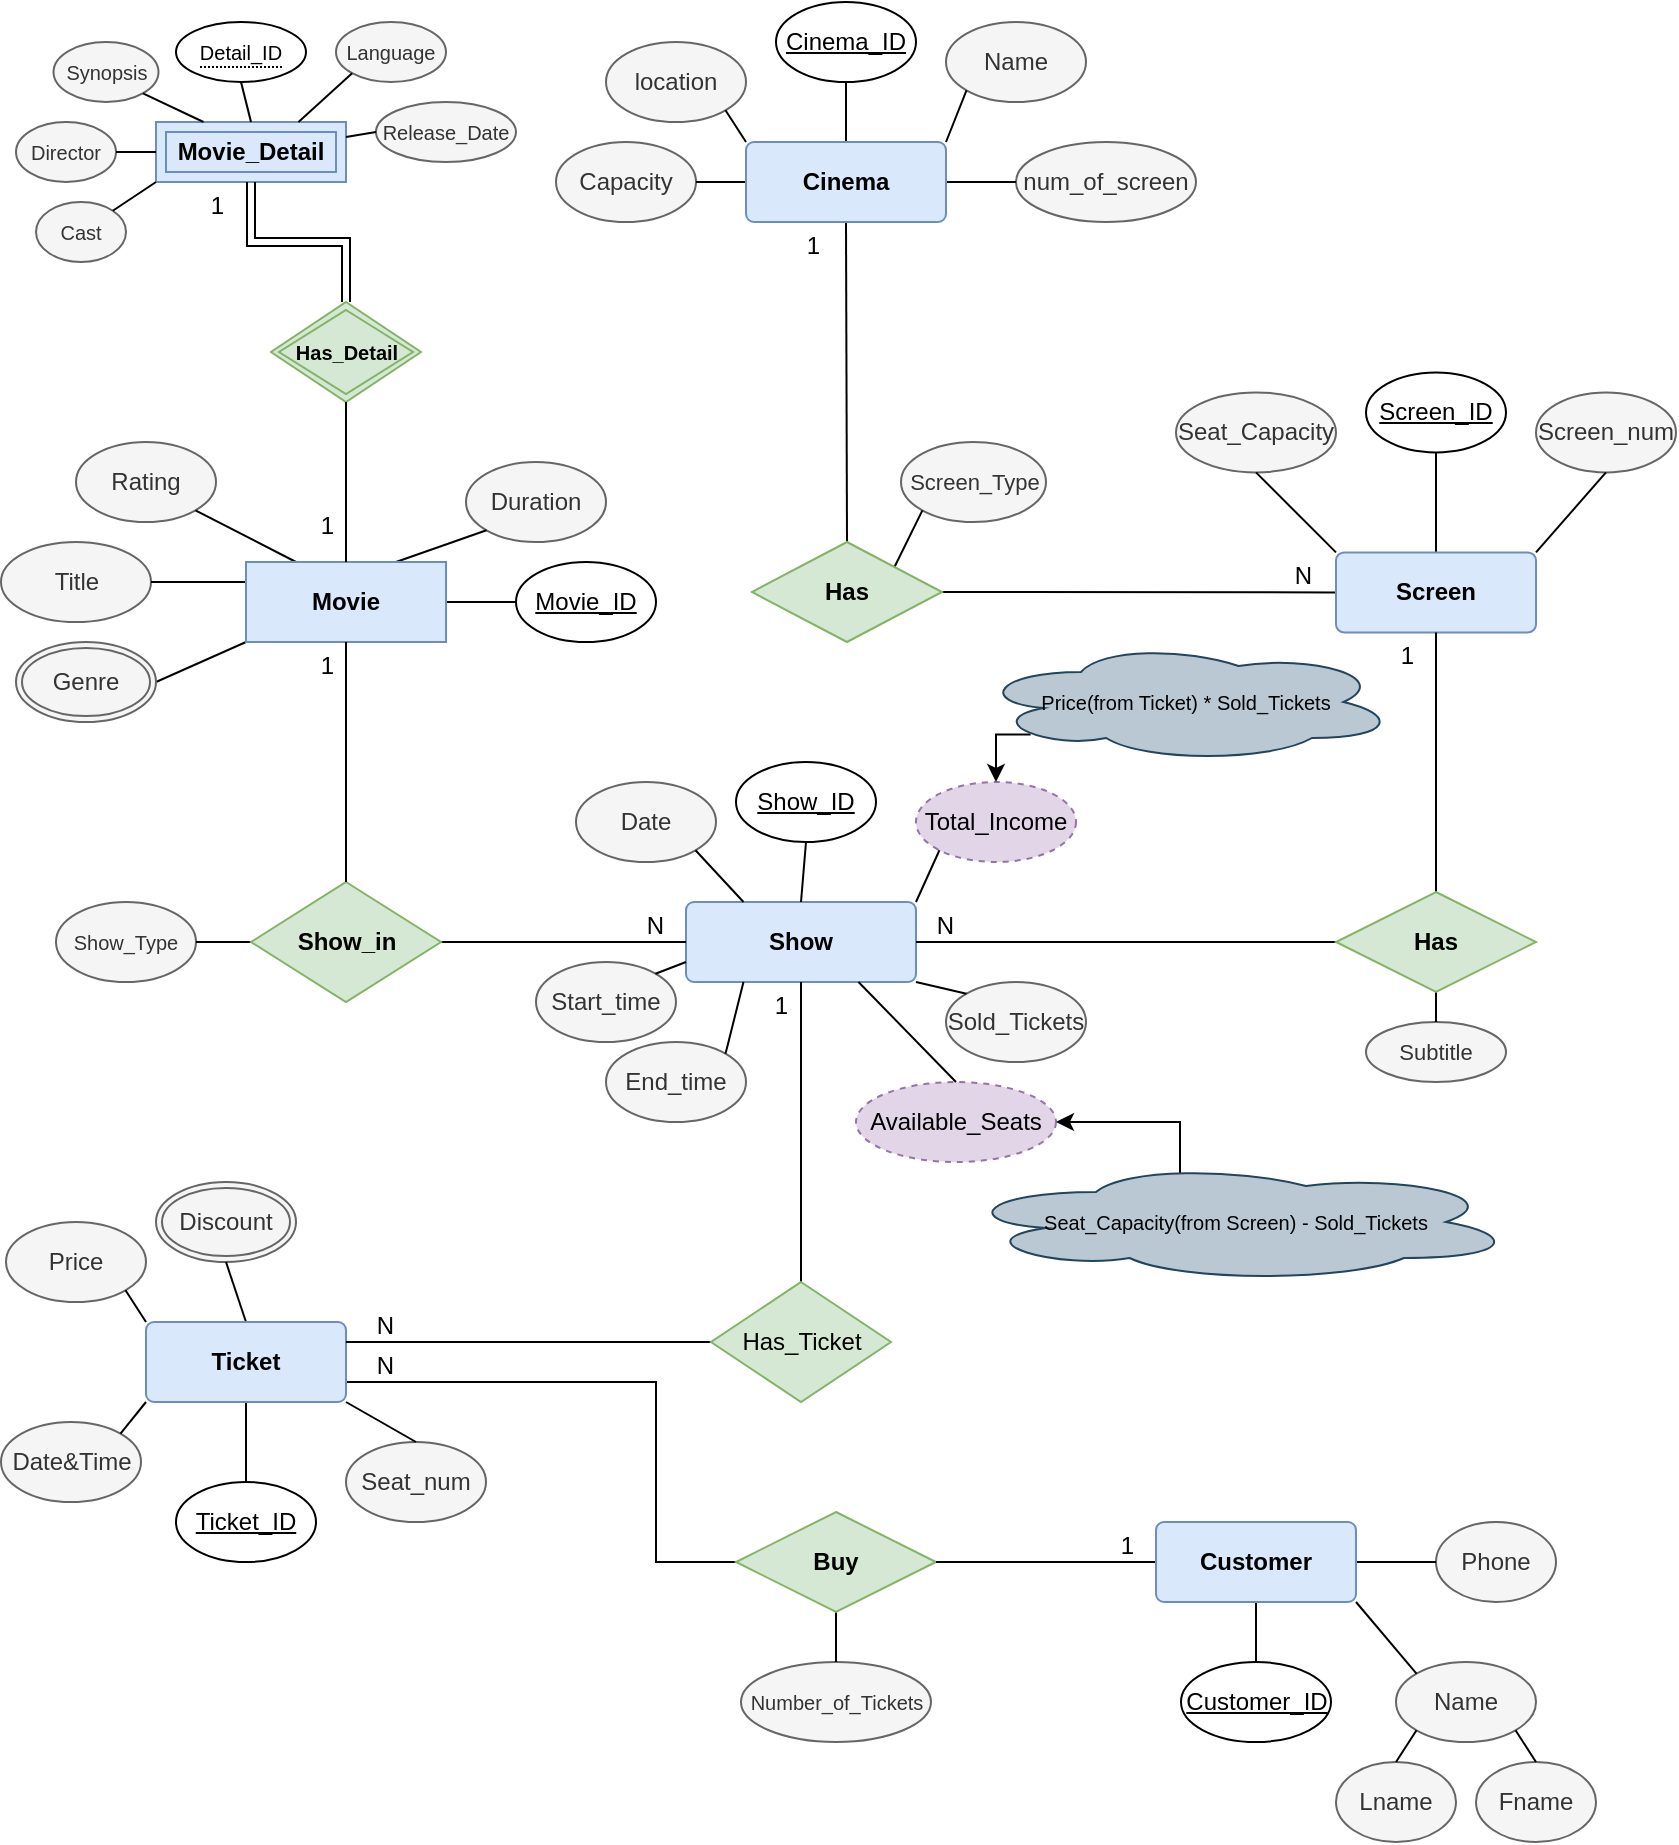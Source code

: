 <mxfile version="24.8.4">
  <diagram name="Page-1" id="7yY_kA9gd9Qw0ZEYXvrO">
    <mxGraphModel dx="1105" dy="549" grid="1" gridSize="10" guides="1" tooltips="1" connect="1" arrows="1" fold="1" page="1" pageScale="1" pageWidth="850" pageHeight="1100" math="0" shadow="0">
      <root>
        <mxCell id="0" />
        <mxCell id="1" parent="0" />
        <mxCell id="ie0-aMVQ24yn6wTCqgOi-12" value="Screen_ID" style="ellipse;whiteSpace=wrap;html=1;align=center;fontStyle=4;" parent="1" vertex="1">
          <mxGeometry x="685" y="185.19" width="70" height="40" as="geometry" />
        </mxCell>
        <mxCell id="ie0-aMVQ24yn6wTCqgOi-13" value="Screen_num" style="ellipse;whiteSpace=wrap;html=1;align=center;fillColor=#f5f5f5;strokeColor=#666666;fontColor=#333333;" parent="1" vertex="1">
          <mxGeometry x="770" y="195.19" width="70" height="40" as="geometry" />
        </mxCell>
        <mxCell id="ie0-aMVQ24yn6wTCqgOi-25" value="Seat_Capacity" style="ellipse;whiteSpace=wrap;html=1;align=center;fillColor=#f5f5f5;fontColor=#333333;strokeColor=#666666;" parent="1" vertex="1">
          <mxGeometry x="590" y="195.19" width="80" height="40" as="geometry" />
        </mxCell>
        <mxCell id="ie0-aMVQ24yn6wTCqgOi-28" value="" style="endArrow=none;html=1;rounded=0;exitX=0.5;exitY=1;exitDx=0;exitDy=0;entryX=0.5;entryY=0;entryDx=0;entryDy=0;" parent="1" source="ie0-aMVQ24yn6wTCqgOi-12" target="OuSTgRVaoOre14ZgcIe2-34" edge="1">
          <mxGeometry relative="1" as="geometry">
            <mxPoint x="420" y="355.19" as="sourcePoint" />
            <mxPoint x="720" y="265.19" as="targetPoint" />
          </mxGeometry>
        </mxCell>
        <mxCell id="ie0-aMVQ24yn6wTCqgOi-32" value="" style="endArrow=none;html=1;rounded=0;entryX=0.5;entryY=1;entryDx=0;entryDy=0;exitX=1;exitY=0;exitDx=0;exitDy=0;" parent="1" source="OuSTgRVaoOre14ZgcIe2-34" target="ie0-aMVQ24yn6wTCqgOi-13" edge="1">
          <mxGeometry relative="1" as="geometry">
            <mxPoint x="800" y="275.19" as="sourcePoint" />
            <mxPoint x="580" y="355.19" as="targetPoint" />
          </mxGeometry>
        </mxCell>
        <mxCell id="ie0-aMVQ24yn6wTCqgOi-33" value="" style="endArrow=none;html=1;rounded=0;exitX=0.5;exitY=1;exitDx=0;exitDy=0;entryX=0;entryY=0;entryDx=0;entryDy=0;" parent="1" source="ie0-aMVQ24yn6wTCqgOi-25" target="OuSTgRVaoOre14ZgcIe2-34" edge="1">
          <mxGeometry relative="1" as="geometry">
            <mxPoint x="420" y="355.19" as="sourcePoint" />
            <mxPoint x="630" y="265.19" as="targetPoint" />
          </mxGeometry>
        </mxCell>
        <mxCell id="ie0-aMVQ24yn6wTCqgOi-49" value="Customer_ID" style="ellipse;whiteSpace=wrap;html=1;align=center;fontStyle=4;" parent="1" vertex="1">
          <mxGeometry x="592.5" y="830" width="75" height="40" as="geometry" />
        </mxCell>
        <mxCell id="ie0-aMVQ24yn6wTCqgOi-96" value="Duration" style="ellipse;whiteSpace=wrap;html=1;align=center;fillColor=#f5f5f5;fontColor=#333333;strokeColor=#666666;" parent="1" vertex="1">
          <mxGeometry x="235" y="230" width="70" height="40" as="geometry" />
        </mxCell>
        <mxCell id="ie0-aMVQ24yn6wTCqgOi-97" value="Rating" style="ellipse;whiteSpace=wrap;html=1;align=center;fillColor=#f5f5f5;fontColor=#333333;strokeColor=#666666;" parent="1" vertex="1">
          <mxGeometry x="40" y="220" width="70" height="40" as="geometry" />
        </mxCell>
        <mxCell id="ie0-aMVQ24yn6wTCqgOi-98" value="Movie_ID" style="ellipse;whiteSpace=wrap;html=1;align=center;fontStyle=4;" parent="1" vertex="1">
          <mxGeometry x="260" y="280" width="70" height="40" as="geometry" />
        </mxCell>
        <mxCell id="ie0-aMVQ24yn6wTCqgOi-99" value="Title" style="ellipse;whiteSpace=wrap;html=1;align=center;fillColor=#f5f5f5;strokeColor=#666666;fontColor=#333333;" parent="1" vertex="1">
          <mxGeometry x="2.5" y="270" width="75" height="40" as="geometry" />
        </mxCell>
        <mxCell id="ie0-aMVQ24yn6wTCqgOi-101" value="" style="endArrow=none;html=1;rounded=0;exitX=0;exitY=0.5;exitDx=0;exitDy=0;entryX=1;entryY=0.5;entryDx=0;entryDy=0;" parent="1" source="ie0-aMVQ24yn6wTCqgOi-98" target="OuSTgRVaoOre14ZgcIe2-38" edge="1">
          <mxGeometry relative="1" as="geometry">
            <mxPoint x="310" y="370" as="sourcePoint" />
            <mxPoint x="170" y="270" as="targetPoint" />
          </mxGeometry>
        </mxCell>
        <mxCell id="ie0-aMVQ24yn6wTCqgOi-102" value="" style="endArrow=none;html=1;rounded=0;exitX=0;exitY=1;exitDx=0;exitDy=0;entryX=0.75;entryY=0;entryDx=0;entryDy=0;" parent="1" source="ie0-aMVQ24yn6wTCqgOi-96" target="OuSTgRVaoOre14ZgcIe2-38" edge="1">
          <mxGeometry relative="1" as="geometry">
            <mxPoint x="310" y="370" as="sourcePoint" />
            <mxPoint x="200" y="260" as="targetPoint" />
          </mxGeometry>
        </mxCell>
        <mxCell id="ie0-aMVQ24yn6wTCqgOi-103" value="" style="endArrow=none;html=1;rounded=0;exitX=1;exitY=0.5;exitDx=0;exitDy=0;entryX=0;entryY=1;entryDx=0;entryDy=0;" parent="1" source="46AwzzbZPbfPcskhHzXD-44" target="OuSTgRVaoOre14ZgcIe2-38" edge="1">
          <mxGeometry relative="1" as="geometry">
            <mxPoint x="100" y="340" as="sourcePoint" />
            <mxPoint x="130" y="340" as="targetPoint" />
          </mxGeometry>
        </mxCell>
        <mxCell id="ie0-aMVQ24yn6wTCqgOi-104" value="" style="endArrow=none;html=1;rounded=0;exitX=1;exitY=0.5;exitDx=0;exitDy=0;entryX=0;entryY=0.25;entryDx=0;entryDy=0;" parent="1" source="ie0-aMVQ24yn6wTCqgOi-99" target="OuSTgRVaoOre14ZgcIe2-38" edge="1">
          <mxGeometry relative="1" as="geometry">
            <mxPoint x="310" y="370" as="sourcePoint" />
            <mxPoint x="110" y="300" as="targetPoint" />
          </mxGeometry>
        </mxCell>
        <mxCell id="ie0-aMVQ24yn6wTCqgOi-105" value="" style="endArrow=none;html=1;rounded=0;exitX=1;exitY=1;exitDx=0;exitDy=0;entryX=0.25;entryY=0;entryDx=0;entryDy=0;" parent="1" source="ie0-aMVQ24yn6wTCqgOi-97" target="OuSTgRVaoOre14ZgcIe2-38" edge="1">
          <mxGeometry relative="1" as="geometry">
            <mxPoint x="310" y="370" as="sourcePoint" />
            <mxPoint x="150" y="260" as="targetPoint" />
          </mxGeometry>
        </mxCell>
        <mxCell id="ie0-aMVQ24yn6wTCqgOi-139" value="Name" style="ellipse;whiteSpace=wrap;html=1;align=center;fillColor=#f5f5f5;fontColor=#333333;strokeColor=#666666;" parent="1" vertex="1">
          <mxGeometry x="700" y="830" width="70" height="40" as="geometry" />
        </mxCell>
        <mxCell id="ie0-aMVQ24yn6wTCqgOi-140" style="edgeStyle=orthogonalEdgeStyle;rounded=0;orthogonalLoop=1;jettySize=auto;html=1;exitX=0.5;exitY=1;exitDx=0;exitDy=0;" parent="1" edge="1">
          <mxGeometry relative="1" as="geometry">
            <mxPoint x="630" y="800" as="sourcePoint" />
            <mxPoint x="630" y="800" as="targetPoint" />
          </mxGeometry>
        </mxCell>
        <mxCell id="ie0-aMVQ24yn6wTCqgOi-141" value="" style="endArrow=none;html=1;rounded=0;entryX=0.5;entryY=0;entryDx=0;entryDy=0;exitX=0.5;exitY=1;exitDx=0;exitDy=0;" parent="1" source="OuSTgRVaoOre14ZgcIe2-52" target="ie0-aMVQ24yn6wTCqgOi-49" edge="1">
          <mxGeometry relative="1" as="geometry">
            <mxPoint x="600" y="820" as="sourcePoint" />
            <mxPoint x="637" y="866" as="targetPoint" />
          </mxGeometry>
        </mxCell>
        <mxCell id="ie0-aMVQ24yn6wTCqgOi-142" value="" style="endArrow=none;html=1;rounded=0;entryX=0;entryY=0;entryDx=0;entryDy=0;exitX=1;exitY=1;exitDx=0;exitDy=0;" parent="1" source="OuSTgRVaoOre14ZgcIe2-52" target="ie0-aMVQ24yn6wTCqgOi-139" edge="1">
          <mxGeometry relative="1" as="geometry">
            <mxPoint x="730" y="820" as="sourcePoint" />
            <mxPoint x="737" y="856" as="targetPoint" />
          </mxGeometry>
        </mxCell>
        <mxCell id="ie0-aMVQ24yn6wTCqgOi-143" value="Ticket_ID" style="ellipse;whiteSpace=wrap;html=1;align=center;fontStyle=4;" parent="1" vertex="1">
          <mxGeometry x="90" y="740" width="70" height="40" as="geometry" />
        </mxCell>
        <mxCell id="ie0-aMVQ24yn6wTCqgOi-145" value="Seat_num" style="ellipse;whiteSpace=wrap;html=1;align=center;fillColor=#f5f5f5;fontColor=#333333;strokeColor=#666666;" parent="1" vertex="1">
          <mxGeometry x="175" y="720" width="70" height="40" as="geometry" />
        </mxCell>
        <mxCell id="ie0-aMVQ24yn6wTCqgOi-146" value="Price" style="ellipse;whiteSpace=wrap;html=1;align=center;fillColor=#f5f5f5;fontColor=#333333;strokeColor=#666666;" parent="1" vertex="1">
          <mxGeometry x="5" y="610" width="70" height="40" as="geometry" />
        </mxCell>
        <mxCell id="ie0-aMVQ24yn6wTCqgOi-147" value="" style="endArrow=none;html=1;rounded=0;entryX=0.5;entryY=0;entryDx=0;entryDy=0;exitX=1;exitY=1;exitDx=0;exitDy=0;" parent="1" source="OuSTgRVaoOre14ZgcIe2-42" target="ie0-aMVQ24yn6wTCqgOi-145" edge="1">
          <mxGeometry relative="1" as="geometry">
            <mxPoint x="170" y="710" as="sourcePoint" />
            <mxPoint x="205" y="690" as="targetPoint" />
          </mxGeometry>
        </mxCell>
        <mxCell id="ie0-aMVQ24yn6wTCqgOi-149" value="" style="endArrow=none;html=1;rounded=0;exitX=1;exitY=1;exitDx=0;exitDy=0;entryX=0;entryY=0;entryDx=0;entryDy=0;" parent="1" source="ie0-aMVQ24yn6wTCqgOi-146" target="OuSTgRVaoOre14ZgcIe2-42" edge="1">
          <mxGeometry relative="1" as="geometry">
            <mxPoint x="70" y="650" as="sourcePoint" />
            <mxPoint x="50" y="670" as="targetPoint" />
          </mxGeometry>
        </mxCell>
        <mxCell id="ie0-aMVQ24yn6wTCqgOi-150" value="" style="endArrow=none;html=1;rounded=0;exitX=0.5;exitY=0;exitDx=0;exitDy=0;entryX=0.5;entryY=1;entryDx=0;entryDy=0;" parent="1" source="ie0-aMVQ24yn6wTCqgOi-143" target="OuSTgRVaoOre14ZgcIe2-42" edge="1">
          <mxGeometry relative="1" as="geometry">
            <mxPoint x="45" y="690" as="sourcePoint" />
            <mxPoint x="140" y="710" as="targetPoint" />
          </mxGeometry>
        </mxCell>
        <mxCell id="46AwzzbZPbfPcskhHzXD-2" value="Cinema_ID" style="ellipse;whiteSpace=wrap;html=1;align=center;fontStyle=4;" parent="1" vertex="1">
          <mxGeometry x="390" width="70" height="40" as="geometry" />
        </mxCell>
        <mxCell id="46AwzzbZPbfPcskhHzXD-14" value="&lt;b&gt;Show&lt;/b&gt;" style="rounded=1;arcSize=10;whiteSpace=wrap;html=1;align=center;fillColor=#dae8fc;strokeColor=#6c8ebf;" parent="1" vertex="1">
          <mxGeometry x="345" y="450" width="115" height="40" as="geometry" />
        </mxCell>
        <mxCell id="46AwzzbZPbfPcskhHzXD-15" value="Show_ID" style="ellipse;whiteSpace=wrap;html=1;align=center;fontStyle=4;" parent="1" vertex="1">
          <mxGeometry x="370" y="380" width="70" height="40" as="geometry" />
        </mxCell>
        <mxCell id="46AwzzbZPbfPcskhHzXD-17" value="Date" style="ellipse;whiteSpace=wrap;html=1;align=center;fillColor=#f5f5f5;fontColor=#333333;strokeColor=#666666;" parent="1" vertex="1">
          <mxGeometry x="290" y="390" width="70" height="40" as="geometry" />
        </mxCell>
        <mxCell id="46AwzzbZPbfPcskhHzXD-19" value="Start_time" style="ellipse;whiteSpace=wrap;html=1;align=center;fillColor=#f5f5f5;fontColor=#333333;strokeColor=#666666;" parent="1" vertex="1">
          <mxGeometry x="270" y="480" width="70" height="40" as="geometry" />
        </mxCell>
        <mxCell id="46AwzzbZPbfPcskhHzXD-20" value="" style="endArrow=none;html=1;rounded=0;exitX=1;exitY=0;exitDx=0;exitDy=0;entryX=0;entryY=0.75;entryDx=0;entryDy=0;" parent="1" source="46AwzzbZPbfPcskhHzXD-19" target="46AwzzbZPbfPcskhHzXD-14" edge="1">
          <mxGeometry relative="1" as="geometry">
            <mxPoint x="355" y="520" as="sourcePoint" />
            <mxPoint x="515" y="520" as="targetPoint" />
          </mxGeometry>
        </mxCell>
        <mxCell id="46AwzzbZPbfPcskhHzXD-23" value="" style="endArrow=none;html=1;rounded=0;exitX=1;exitY=1;exitDx=0;exitDy=0;entryX=0.25;entryY=0;entryDx=0;entryDy=0;" parent="1" source="46AwzzbZPbfPcskhHzXD-17" target="46AwzzbZPbfPcskhHzXD-14" edge="1">
          <mxGeometry relative="1" as="geometry">
            <mxPoint x="355" y="520" as="sourcePoint" />
            <mxPoint x="344" y="440" as="targetPoint" />
          </mxGeometry>
        </mxCell>
        <mxCell id="46AwzzbZPbfPcskhHzXD-24" value="" style="endArrow=none;html=1;rounded=0;exitX=0.5;exitY=0;exitDx=0;exitDy=0;entryX=0.5;entryY=1;entryDx=0;entryDy=0;" parent="1" source="46AwzzbZPbfPcskhHzXD-14" target="46AwzzbZPbfPcskhHzXD-15" edge="1">
          <mxGeometry relative="1" as="geometry">
            <mxPoint x="430" y="430" as="sourcePoint" />
            <mxPoint x="480" y="410" as="targetPoint" />
          </mxGeometry>
        </mxCell>
        <mxCell id="46AwzzbZPbfPcskhHzXD-25" value="Name" style="ellipse;whiteSpace=wrap;html=1;align=center;fillColor=#f5f5f5;fontColor=#333333;strokeColor=#666666;" parent="1" vertex="1">
          <mxGeometry x="475" y="10" width="70" height="40" as="geometry" />
        </mxCell>
        <mxCell id="46AwzzbZPbfPcskhHzXD-26" value="location" style="ellipse;whiteSpace=wrap;html=1;align=center;fillColor=#f5f5f5;fontColor=#333333;strokeColor=#666666;" parent="1" vertex="1">
          <mxGeometry x="305" y="20" width="70" height="40" as="geometry" />
        </mxCell>
        <mxCell id="46AwzzbZPbfPcskhHzXD-27" value="num_of_screen" style="ellipse;whiteSpace=wrap;html=1;align=center;fillColor=#f5f5f5;fontColor=#333333;strokeColor=#666666;" parent="1" vertex="1">
          <mxGeometry x="510" y="70" width="90" height="40" as="geometry" />
        </mxCell>
        <mxCell id="46AwzzbZPbfPcskhHzXD-28" value="Capacity" style="ellipse;whiteSpace=wrap;html=1;align=center;fillColor=#f5f5f5;fontColor=#333333;strokeColor=#666666;" parent="1" vertex="1">
          <mxGeometry x="280" y="70" width="70" height="40" as="geometry" />
        </mxCell>
        <mxCell id="46AwzzbZPbfPcskhHzXD-29" value="" style="endArrow=none;html=1;rounded=0;entryX=0;entryY=0.5;entryDx=0;entryDy=0;exitX=1;exitY=0.5;exitDx=0;exitDy=0;" parent="1" source="OuSTgRVaoOre14ZgcIe2-33" target="46AwzzbZPbfPcskhHzXD-27" edge="1">
          <mxGeometry relative="1" as="geometry">
            <mxPoint x="500" y="120" as="sourcePoint" />
            <mxPoint x="480" y="160" as="targetPoint" />
          </mxGeometry>
        </mxCell>
        <mxCell id="46AwzzbZPbfPcskhHzXD-30" value="" style="endArrow=none;html=1;rounded=0;exitX=0;exitY=1;exitDx=0;exitDy=0;entryX=1;entryY=0;entryDx=0;entryDy=0;" parent="1" source="46AwzzbZPbfPcskhHzXD-25" target="OuSTgRVaoOre14ZgcIe2-33" edge="1">
          <mxGeometry relative="1" as="geometry">
            <mxPoint x="315" y="160" as="sourcePoint" />
            <mxPoint x="490" y="80" as="targetPoint" />
          </mxGeometry>
        </mxCell>
        <mxCell id="46AwzzbZPbfPcskhHzXD-31" value="" style="endArrow=none;html=1;rounded=0;exitX=1;exitY=0.5;exitDx=0;exitDy=0;entryX=0;entryY=0.5;entryDx=0;entryDy=0;" parent="1" source="46AwzzbZPbfPcskhHzXD-28" target="OuSTgRVaoOre14ZgcIe2-33" edge="1">
          <mxGeometry relative="1" as="geometry">
            <mxPoint x="320" y="160" as="sourcePoint" />
            <mxPoint x="370" y="110" as="targetPoint" />
          </mxGeometry>
        </mxCell>
        <mxCell id="46AwzzbZPbfPcskhHzXD-32" value="" style="endArrow=none;html=1;rounded=0;exitX=1;exitY=1;exitDx=0;exitDy=0;entryX=0;entryY=0;entryDx=0;entryDy=0;" parent="1" source="46AwzzbZPbfPcskhHzXD-26" target="OuSTgRVaoOre14ZgcIe2-33" edge="1">
          <mxGeometry relative="1" as="geometry">
            <mxPoint x="320" y="160" as="sourcePoint" />
            <mxPoint x="365" y="70" as="targetPoint" />
          </mxGeometry>
        </mxCell>
        <mxCell id="46AwzzbZPbfPcskhHzXD-33" value="" style="endArrow=none;html=1;rounded=0;exitX=0.5;exitY=1;exitDx=0;exitDy=0;entryX=0.5;entryY=0;entryDx=0;entryDy=0;" parent="1" source="46AwzzbZPbfPcskhHzXD-2" target="OuSTgRVaoOre14ZgcIe2-33" edge="1">
          <mxGeometry relative="1" as="geometry">
            <mxPoint x="320" y="160" as="sourcePoint" />
            <mxPoint x="410" y="60" as="targetPoint" />
          </mxGeometry>
        </mxCell>
        <mxCell id="46AwzzbZPbfPcskhHzXD-34" value="End_time" style="ellipse;whiteSpace=wrap;html=1;align=center;fillColor=#f5f5f5;fontColor=#333333;strokeColor=#666666;" parent="1" vertex="1">
          <mxGeometry x="305" y="520" width="70" height="40" as="geometry" />
        </mxCell>
        <mxCell id="46AwzzbZPbfPcskhHzXD-35" value="" style="endArrow=none;html=1;rounded=0;exitX=0.25;exitY=1;exitDx=0;exitDy=0;entryX=1;entryY=0;entryDx=0;entryDy=0;" parent="1" source="46AwzzbZPbfPcskhHzXD-14" target="46AwzzbZPbfPcskhHzXD-34" edge="1">
          <mxGeometry relative="1" as="geometry">
            <mxPoint x="485" y="510" as="sourcePoint" />
            <mxPoint x="525" y="490" as="targetPoint" />
          </mxGeometry>
        </mxCell>
        <mxCell id="46AwzzbZPbfPcskhHzXD-36" value="Date&amp;amp;Time" style="ellipse;whiteSpace=wrap;html=1;align=center;fillColor=#f5f5f5;fontColor=#333333;strokeColor=#666666;" parent="1" vertex="1">
          <mxGeometry x="2.5" y="710" width="70" height="40" as="geometry" />
        </mxCell>
        <mxCell id="46AwzzbZPbfPcskhHzXD-37" value="" style="endArrow=none;html=1;rounded=0;exitX=1;exitY=0;exitDx=0;exitDy=0;entryX=0;entryY=1;entryDx=0;entryDy=0;" parent="1" source="46AwzzbZPbfPcskhHzXD-36" target="OuSTgRVaoOre14ZgcIe2-42" edge="1">
          <mxGeometry relative="1" as="geometry">
            <mxPoint x="40" y="790" as="sourcePoint" />
            <mxPoint x="60" y="690" as="targetPoint" />
          </mxGeometry>
        </mxCell>
        <mxCell id="46AwzzbZPbfPcskhHzXD-38" value="Lname" style="ellipse;whiteSpace=wrap;html=1;align=center;fillColor=#f5f5f5;fontColor=#333333;strokeColor=#666666;" parent="1" vertex="1">
          <mxGeometry x="670" y="880" width="60" height="40" as="geometry" />
        </mxCell>
        <mxCell id="46AwzzbZPbfPcskhHzXD-39" value="Fname" style="ellipse;whiteSpace=wrap;html=1;align=center;fillColor=#f5f5f5;fontColor=#333333;strokeColor=#666666;" parent="1" vertex="1">
          <mxGeometry x="740" y="880" width="60" height="40" as="geometry" />
        </mxCell>
        <mxCell id="46AwzzbZPbfPcskhHzXD-40" value="" style="endArrow=none;html=1;rounded=0;entryX=0.5;entryY=0;entryDx=0;entryDy=0;exitX=0;exitY=1;exitDx=0;exitDy=0;" parent="1" source="ie0-aMVQ24yn6wTCqgOi-139" target="46AwzzbZPbfPcskhHzXD-38" edge="1">
          <mxGeometry relative="1" as="geometry">
            <mxPoint x="690" y="880" as="sourcePoint" />
            <mxPoint x="688" y="910" as="targetPoint" />
          </mxGeometry>
        </mxCell>
        <mxCell id="46AwzzbZPbfPcskhHzXD-41" value="" style="endArrow=none;html=1;rounded=0;entryX=0.5;entryY=0;entryDx=0;entryDy=0;exitX=1;exitY=1;exitDx=0;exitDy=0;" parent="1" source="ie0-aMVQ24yn6wTCqgOi-139" target="46AwzzbZPbfPcskhHzXD-39" edge="1">
          <mxGeometry relative="1" as="geometry">
            <mxPoint x="750" y="890" as="sourcePoint" />
            <mxPoint x="740" y="936" as="targetPoint" />
          </mxGeometry>
        </mxCell>
        <mxCell id="46AwzzbZPbfPcskhHzXD-42" value="Phone" style="ellipse;whiteSpace=wrap;html=1;align=center;fillColor=#f5f5f5;fontColor=#333333;strokeColor=#666666;" parent="1" vertex="1">
          <mxGeometry x="720" y="760" width="60" height="40" as="geometry" />
        </mxCell>
        <mxCell id="46AwzzbZPbfPcskhHzXD-43" value="" style="endArrow=none;html=1;rounded=0;entryX=0;entryY=0.5;entryDx=0;entryDy=0;exitX=1;exitY=0.5;exitDx=0;exitDy=0;" parent="1" source="OuSTgRVaoOre14ZgcIe2-52" target="46AwzzbZPbfPcskhHzXD-42" edge="1">
          <mxGeometry relative="1" as="geometry">
            <mxPoint x="710" y="750" as="sourcePoint" />
            <mxPoint x="740" y="860" as="targetPoint" />
          </mxGeometry>
        </mxCell>
        <mxCell id="46AwzzbZPbfPcskhHzXD-44" value="Genre" style="ellipse;shape=doubleEllipse;margin=3;whiteSpace=wrap;html=1;align=center;fillColor=#f5f5f5;strokeColor=#666666;fontColor=#333333;" parent="1" vertex="1">
          <mxGeometry x="10" y="320" width="70" height="40" as="geometry" />
        </mxCell>
        <mxCell id="46AwzzbZPbfPcskhHzXD-45" value="Discount" style="ellipse;shape=doubleEllipse;margin=3;whiteSpace=wrap;html=1;align=center;fillColor=#f5f5f5;fontColor=#333333;strokeColor=#666666;" parent="1" vertex="1">
          <mxGeometry x="80" y="590" width="70" height="40" as="geometry" />
        </mxCell>
        <mxCell id="46AwzzbZPbfPcskhHzXD-46" value="" style="endArrow=none;html=1;rounded=0;exitX=0.5;exitY=1;exitDx=0;exitDy=0;entryX=0.5;entryY=0;entryDx=0;entryDy=0;" parent="1" source="46AwzzbZPbfPcskhHzXD-45" target="OuSTgRVaoOre14ZgcIe2-42" edge="1">
          <mxGeometry relative="1" as="geometry">
            <mxPoint x="200" y="610" as="sourcePoint" />
            <mxPoint x="140" y="650" as="targetPoint" />
          </mxGeometry>
        </mxCell>
        <mxCell id="46AwzzbZPbfPcskhHzXD-55" value="" style="endArrow=none;html=1;rounded=0;exitX=1;exitY=0.5;exitDx=0;exitDy=0;entryX=0;entryY=0.5;entryDx=0;entryDy=0;" parent="1" source="OuSTgRVaoOre14ZgcIe2-32" target="OuSTgRVaoOre14ZgcIe2-34" edge="1">
          <mxGeometry relative="1" as="geometry">
            <mxPoint x="510" y="310" as="sourcePoint" />
            <mxPoint x="640" y="340" as="targetPoint" />
          </mxGeometry>
        </mxCell>
        <mxCell id="46AwzzbZPbfPcskhHzXD-56" value="N" style="resizable=0;html=1;whiteSpace=wrap;align=right;verticalAlign=bottom;" parent="46AwzzbZPbfPcskhHzXD-55" connectable="0" vertex="1">
          <mxGeometry x="1" relative="1" as="geometry">
            <mxPoint x="-10" as="offset" />
          </mxGeometry>
        </mxCell>
        <mxCell id="46AwzzbZPbfPcskhHzXD-60" value="" style="endArrow=none;html=1;rounded=0;entryX=1;entryY=0.5;entryDx=0;entryDy=0;exitX=0;exitY=0.5;exitDx=0;exitDy=0;" parent="1" source="OuSTgRVaoOre14ZgcIe2-37" target="46AwzzbZPbfPcskhHzXD-14" edge="1">
          <mxGeometry relative="1" as="geometry">
            <mxPoint x="660" y="520" as="sourcePoint" />
            <mxPoint x="670" y="580" as="targetPoint" />
          </mxGeometry>
        </mxCell>
        <mxCell id="46AwzzbZPbfPcskhHzXD-61" value="N" style="resizable=0;html=1;whiteSpace=wrap;align=right;verticalAlign=bottom;" parent="46AwzzbZPbfPcskhHzXD-60" connectable="0" vertex="1">
          <mxGeometry x="1" relative="1" as="geometry">
            <mxPoint x="20" as="offset" />
          </mxGeometry>
        </mxCell>
        <mxCell id="46AwzzbZPbfPcskhHzXD-65" value="" style="endArrow=none;html=1;rounded=0;entryX=0;entryY=0.5;entryDx=0;entryDy=0;exitX=1;exitY=0.5;exitDx=0;exitDy=0;" parent="1" source="OuSTgRVaoOre14ZgcIe2-39" target="46AwzzbZPbfPcskhHzXD-14" edge="1">
          <mxGeometry relative="1" as="geometry">
            <mxPoint x="240" y="460" as="sourcePoint" />
            <mxPoint x="310" y="460" as="targetPoint" />
          </mxGeometry>
        </mxCell>
        <mxCell id="46AwzzbZPbfPcskhHzXD-66" value="N" style="resizable=0;html=1;whiteSpace=wrap;align=right;verticalAlign=bottom;" parent="46AwzzbZPbfPcskhHzXD-65" connectable="0" vertex="1">
          <mxGeometry x="1" relative="1" as="geometry">
            <mxPoint x="-10" as="offset" />
          </mxGeometry>
        </mxCell>
        <mxCell id="46AwzzbZPbfPcskhHzXD-70" value="" style="endArrow=none;html=1;rounded=0;entryX=0.5;entryY=1;entryDx=0;entryDy=0;exitX=0.5;exitY=0;exitDx=0;exitDy=0;" parent="1" source="OuSTgRVaoOre14ZgcIe2-47" target="46AwzzbZPbfPcskhHzXD-14" edge="1">
          <mxGeometry relative="1" as="geometry">
            <mxPoint x="460" y="630" as="sourcePoint" />
            <mxPoint x="400" y="690" as="targetPoint" />
          </mxGeometry>
        </mxCell>
        <mxCell id="46AwzzbZPbfPcskhHzXD-71" value="1" style="resizable=0;html=1;whiteSpace=wrap;align=right;verticalAlign=bottom;" parent="46AwzzbZPbfPcskhHzXD-70" connectable="0" vertex="1">
          <mxGeometry x="1" relative="1" as="geometry">
            <mxPoint x="-5" y="20" as="offset" />
          </mxGeometry>
        </mxCell>
        <mxCell id="ALCv4RVZvyyL87R1NzdM-1" value="" style="endArrow=none;html=1;rounded=0;edgeStyle=elbowEdgeStyle;entryX=1;entryY=0.75;entryDx=0;entryDy=0;exitX=0;exitY=0.5;exitDx=0;exitDy=0;" parent="1" source="OuSTgRVaoOre14ZgcIe2-48" target="OuSTgRVaoOre14ZgcIe2-42" edge="1">
          <mxGeometry relative="1" as="geometry">
            <mxPoint x="340" y="790" as="sourcePoint" />
            <mxPoint x="210" y="700" as="targetPoint" />
            <Array as="points">
              <mxPoint x="330" y="740" />
            </Array>
          </mxGeometry>
        </mxCell>
        <mxCell id="ALCv4RVZvyyL87R1NzdM-2" value="N" style="resizable=0;html=1;whiteSpace=wrap;align=right;verticalAlign=bottom;" parent="ALCv4RVZvyyL87R1NzdM-1" connectable="0" vertex="1">
          <mxGeometry x="1" relative="1" as="geometry">
            <mxPoint x="25" as="offset" />
          </mxGeometry>
        </mxCell>
        <mxCell id="OWeZCn-Pg7OifKyd3cgW-5" value="&lt;font style=&quot;font-size: 11px;&quot;&gt;Screen_Type&lt;/font&gt;" style="ellipse;whiteSpace=wrap;html=1;align=center;fillColor=#f5f5f5;fontColor=#333333;strokeColor=#666666;" parent="1" vertex="1">
          <mxGeometry x="452.5" y="220" width="72.5" height="40" as="geometry" />
        </mxCell>
        <mxCell id="OWeZCn-Pg7OifKyd3cgW-6" value="" style="endArrow=none;html=1;rounded=0;entryX=0;entryY=1;entryDx=0;entryDy=0;exitX=1;exitY=0;exitDx=0;exitDy=0;" parent="1" source="OuSTgRVaoOre14ZgcIe2-32" target="OWeZCn-Pg7OifKyd3cgW-5" edge="1">
          <mxGeometry relative="1" as="geometry">
            <mxPoint x="450" y="270" as="sourcePoint" />
            <mxPoint x="350" y="330" as="targetPoint" />
          </mxGeometry>
        </mxCell>
        <mxCell id="OWeZCn-Pg7OifKyd3cgW-8" value="&lt;font style=&quot;font-size: 11px;&quot;&gt;Subtitle&lt;/font&gt;" style="ellipse;whiteSpace=wrap;html=1;align=center;fillColor=#f5f5f5;fontColor=#333333;strokeColor=#666666;" parent="1" vertex="1">
          <mxGeometry x="685" y="510" width="70" height="30" as="geometry" />
        </mxCell>
        <mxCell id="OWeZCn-Pg7OifKyd3cgW-10" value="" style="endArrow=none;html=1;rounded=0;entryX=0.5;entryY=0;entryDx=0;entryDy=0;exitX=0.5;exitY=1;exitDx=0;exitDy=0;" parent="1" source="OuSTgRVaoOre14ZgcIe2-37" target="OWeZCn-Pg7OifKyd3cgW-8" edge="1">
          <mxGeometry relative="1" as="geometry">
            <mxPoint x="750" y="510" as="sourcePoint" />
            <mxPoint x="560" y="470" as="targetPoint" />
          </mxGeometry>
        </mxCell>
        <mxCell id="OWeZCn-Pg7OifKyd3cgW-12" value="&lt;font style=&quot;font-size: 10px;&quot;&gt;Show_Type&lt;/font&gt;" style="ellipse;whiteSpace=wrap;html=1;align=center;fillColor=#f5f5f5;fontColor=#333333;strokeColor=#666666;" parent="1" vertex="1">
          <mxGeometry x="30" y="450" width="70" height="40" as="geometry" />
        </mxCell>
        <mxCell id="OWeZCn-Pg7OifKyd3cgW-13" value="" style="endArrow=none;html=1;rounded=0;exitX=1;exitY=0.5;exitDx=0;exitDy=0;entryX=0;entryY=0.5;entryDx=0;entryDy=0;" parent="1" source="OWeZCn-Pg7OifKyd3cgW-12" target="OuSTgRVaoOre14ZgcIe2-39" edge="1">
          <mxGeometry relative="1" as="geometry">
            <mxPoint x="370" y="510" as="sourcePoint" />
            <mxPoint x="110" y="470" as="targetPoint" />
          </mxGeometry>
        </mxCell>
        <mxCell id="OWeZCn-Pg7OifKyd3cgW-15" value="&lt;font style=&quot;font-size: 10px;&quot;&gt;Number_of_Tickets&lt;/font&gt;" style="ellipse;whiteSpace=wrap;html=1;align=center;fillColor=#f5f5f5;fontColor=#333333;strokeColor=#666666;" parent="1" vertex="1">
          <mxGeometry x="372.5" y="830" width="95" height="40" as="geometry" />
        </mxCell>
        <mxCell id="OWeZCn-Pg7OifKyd3cgW-16" value="" style="endArrow=none;html=1;rounded=0;entryX=0.5;entryY=1;entryDx=0;entryDy=0;exitX=0.5;exitY=0;exitDx=0;exitDy=0;" parent="1" source="OWeZCn-Pg7OifKyd3cgW-15" target="OuSTgRVaoOre14ZgcIe2-48" edge="1">
          <mxGeometry relative="1" as="geometry">
            <mxPoint x="170" y="850" as="sourcePoint" />
            <mxPoint x="412.5" y="810" as="targetPoint" />
          </mxGeometry>
        </mxCell>
        <mxCell id="OuSTgRVaoOre14ZgcIe2-30" value="" style="endArrow=none;html=1;rounded=0;fontFamily=Helvetica;fontSize=12;fontColor=default;exitX=0.5;exitY=0;exitDx=0;exitDy=0;entryX=0.5;entryY=1;entryDx=0;entryDy=0;" parent="1" source="OuSTgRVaoOre14ZgcIe2-32" target="OuSTgRVaoOre14ZgcIe2-33" edge="1">
          <mxGeometry relative="1" as="geometry">
            <mxPoint x="370" y="270" as="sourcePoint" />
            <mxPoint x="430" y="130" as="targetPoint" />
          </mxGeometry>
        </mxCell>
        <mxCell id="OuSTgRVaoOre14ZgcIe2-31" value="1" style="resizable=0;html=1;whiteSpace=wrap;align=right;verticalAlign=bottom;fillStyle=auto;strokeColor=default;fontFamily=Helvetica;fontSize=12;fontColor=default;fillColor=default;gradientColor=none;" parent="OuSTgRVaoOre14ZgcIe2-30" connectable="0" vertex="1">
          <mxGeometry x="1" relative="1" as="geometry">
            <mxPoint x="-12" y="20" as="offset" />
          </mxGeometry>
        </mxCell>
        <mxCell id="OuSTgRVaoOre14ZgcIe2-32" value="&lt;b&gt;Has&lt;/b&gt;" style="shape=rhombus;perimeter=rhombusPerimeter;whiteSpace=wrap;html=1;align=center;fillStyle=auto;strokeColor=#82b366;verticalAlign=middle;fontFamily=Helvetica;fontSize=12;fillColor=#d5e8d4;" parent="1" vertex="1">
          <mxGeometry x="378" y="270" width="95" height="50" as="geometry" />
        </mxCell>
        <mxCell id="OuSTgRVaoOre14ZgcIe2-33" value="&lt;b&gt;Cinema&lt;/b&gt;" style="rounded=1;arcSize=10;whiteSpace=wrap;html=1;align=center;fillStyle=auto;strokeColor=#6c8ebf;verticalAlign=middle;fontFamily=Helvetica;fontSize=12;fillColor=#dae8fc;" parent="1" vertex="1">
          <mxGeometry x="375" y="70" width="100" height="40" as="geometry" />
        </mxCell>
        <mxCell id="OuSTgRVaoOre14ZgcIe2-34" value="&lt;b&gt;Screen&lt;/b&gt;" style="rounded=1;arcSize=10;whiteSpace=wrap;html=1;align=center;fillStyle=auto;strokeColor=#6c8ebf;verticalAlign=middle;fontFamily=Helvetica;fontSize=12;fillColor=#dae8fc;" parent="1" vertex="1">
          <mxGeometry x="670" y="275.19" width="100" height="40" as="geometry" />
        </mxCell>
        <mxCell id="OuSTgRVaoOre14ZgcIe2-35" value="" style="endArrow=none;html=1;rounded=0;fontFamily=Helvetica;fontSize=12;fontColor=default;entryX=0.5;entryY=1;entryDx=0;entryDy=0;exitX=0.5;exitY=0;exitDx=0;exitDy=0;" parent="1" source="OuSTgRVaoOre14ZgcIe2-37" target="OuSTgRVaoOre14ZgcIe2-34" edge="1">
          <mxGeometry relative="1" as="geometry">
            <mxPoint x="690" y="430" as="sourcePoint" />
            <mxPoint x="580" y="370" as="targetPoint" />
          </mxGeometry>
        </mxCell>
        <mxCell id="OuSTgRVaoOre14ZgcIe2-36" value="1" style="resizable=0;html=1;whiteSpace=wrap;align=right;verticalAlign=bottom;fillStyle=auto;strokeColor=default;fontFamily=Helvetica;fontSize=12;fontColor=default;fillColor=default;gradientColor=none;" parent="OuSTgRVaoOre14ZgcIe2-35" connectable="0" vertex="1">
          <mxGeometry x="1" relative="1" as="geometry">
            <mxPoint x="-10" y="20" as="offset" />
          </mxGeometry>
        </mxCell>
        <mxCell id="OuSTgRVaoOre14ZgcIe2-37" value="&lt;b&gt;Has&lt;/b&gt;" style="shape=rhombus;perimeter=rhombusPerimeter;whiteSpace=wrap;html=1;align=center;fillStyle=auto;strokeColor=#82b366;verticalAlign=middle;fontFamily=Helvetica;fontSize=12;fillColor=#d5e8d4;" parent="1" vertex="1">
          <mxGeometry x="670" y="445" width="100" height="50" as="geometry" />
        </mxCell>
        <mxCell id="OuSTgRVaoOre14ZgcIe2-38" value="&lt;b&gt;Movie&lt;/b&gt;" style="whiteSpace=wrap;html=1;align=center;fillStyle=auto;strokeColor=#6c8ebf;verticalAlign=middle;fontFamily=Helvetica;fontSize=12;fillColor=#dae8fc;" parent="1" vertex="1">
          <mxGeometry x="125" y="280" width="100" height="40" as="geometry" />
        </mxCell>
        <mxCell id="OuSTgRVaoOre14ZgcIe2-39" value="&lt;b&gt;Show_in&lt;/b&gt;" style="shape=rhombus;perimeter=rhombusPerimeter;whiteSpace=wrap;html=1;align=center;fillStyle=auto;strokeColor=#82b366;verticalAlign=middle;fontFamily=Helvetica;fontSize=12;fillColor=#d5e8d4;" parent="1" vertex="1">
          <mxGeometry x="127.5" y="440" width="95" height="60" as="geometry" />
        </mxCell>
        <mxCell id="OuSTgRVaoOre14ZgcIe2-40" value="" style="endArrow=none;html=1;rounded=0;fontFamily=Helvetica;fontSize=12;fontColor=default;exitX=0.5;exitY=0;exitDx=0;exitDy=0;entryX=0.5;entryY=1;entryDx=0;entryDy=0;" parent="1" source="OuSTgRVaoOre14ZgcIe2-39" target="OuSTgRVaoOre14ZgcIe2-38" edge="1">
          <mxGeometry relative="1" as="geometry">
            <mxPoint x="300" y="340" as="sourcePoint" />
            <mxPoint x="460" y="340" as="targetPoint" />
          </mxGeometry>
        </mxCell>
        <mxCell id="OuSTgRVaoOre14ZgcIe2-41" value="1" style="resizable=0;html=1;whiteSpace=wrap;align=right;verticalAlign=bottom;fillStyle=auto;strokeColor=default;fontFamily=Helvetica;fontSize=12;fontColor=default;fillColor=default;gradientColor=none;" parent="OuSTgRVaoOre14ZgcIe2-40" connectable="0" vertex="1">
          <mxGeometry x="1" relative="1" as="geometry">
            <mxPoint x="-5" y="20" as="offset" />
          </mxGeometry>
        </mxCell>
        <mxCell id="OuSTgRVaoOre14ZgcIe2-42" value="&lt;b&gt;Ticket&lt;/b&gt;" style="rounded=1;arcSize=10;whiteSpace=wrap;html=1;align=center;fillStyle=auto;strokeColor=#6c8ebf;verticalAlign=middle;fontFamily=Helvetica;fontSize=12;fillColor=#dae8fc;" parent="1" vertex="1">
          <mxGeometry x="75" y="660" width="100" height="40" as="geometry" />
        </mxCell>
        <mxCell id="OuSTgRVaoOre14ZgcIe2-45" value="" style="endArrow=none;html=1;rounded=0;fontFamily=Helvetica;fontSize=12;fontColor=default;entryX=1;entryY=0.25;entryDx=0;entryDy=0;exitX=0;exitY=0.5;exitDx=0;exitDy=0;" parent="1" source="OuSTgRVaoOre14ZgcIe2-47" target="OuSTgRVaoOre14ZgcIe2-42" edge="1">
          <mxGeometry relative="1" as="geometry">
            <mxPoint x="350" y="690" as="sourcePoint" />
            <mxPoint x="330" y="630" as="targetPoint" />
          </mxGeometry>
        </mxCell>
        <mxCell id="OuSTgRVaoOre14ZgcIe2-46" value="N" style="resizable=0;html=1;whiteSpace=wrap;align=right;verticalAlign=bottom;fillStyle=auto;strokeColor=default;fontFamily=Helvetica;fontSize=12;fontColor=default;fillColor=default;gradientColor=none;" parent="OuSTgRVaoOre14ZgcIe2-45" connectable="0" vertex="1">
          <mxGeometry x="1" relative="1" as="geometry">
            <mxPoint x="25" as="offset" />
          </mxGeometry>
        </mxCell>
        <mxCell id="OuSTgRVaoOre14ZgcIe2-47" value="Has_Ticket" style="shape=rhombus;perimeter=rhombusPerimeter;whiteSpace=wrap;html=1;align=center;fillStyle=auto;strokeColor=#82b366;verticalAlign=middle;fontFamily=Helvetica;fontSize=12;fillColor=#d5e8d4;" parent="1" vertex="1">
          <mxGeometry x="357.5" y="640" width="90" height="60" as="geometry" />
        </mxCell>
        <mxCell id="OuSTgRVaoOre14ZgcIe2-48" value="&lt;b&gt;Buy&lt;/b&gt;" style="shape=rhombus;perimeter=rhombusPerimeter;whiteSpace=wrap;html=1;align=center;fillStyle=auto;strokeColor=#82b366;verticalAlign=middle;fontFamily=Helvetica;fontSize=12;fillColor=#d5e8d4;" parent="1" vertex="1">
          <mxGeometry x="370" y="755" width="100" height="50" as="geometry" />
        </mxCell>
        <mxCell id="OuSTgRVaoOre14ZgcIe2-49" value="" style="endArrow=none;html=1;rounded=0;fontFamily=Helvetica;fontSize=12;fontColor=default;exitX=1;exitY=0.5;exitDx=0;exitDy=0;entryX=0;entryY=0.5;entryDx=0;entryDy=0;" parent="1" source="OuSTgRVaoOre14ZgcIe2-48" target="OuSTgRVaoOre14ZgcIe2-52" edge="1">
          <mxGeometry relative="1" as="geometry">
            <mxPoint x="500" y="780" as="sourcePoint" />
            <mxPoint x="560" y="800" as="targetPoint" />
          </mxGeometry>
        </mxCell>
        <mxCell id="OuSTgRVaoOre14ZgcIe2-50" value="1" style="resizable=0;html=1;whiteSpace=wrap;align=right;verticalAlign=bottom;fillStyle=auto;strokeColor=default;fontFamily=Helvetica;fontSize=12;fontColor=default;fillColor=default;gradientColor=none;" parent="OuSTgRVaoOre14ZgcIe2-49" connectable="0" vertex="1">
          <mxGeometry x="1" relative="1" as="geometry">
            <mxPoint x="-10" as="offset" />
          </mxGeometry>
        </mxCell>
        <mxCell id="OuSTgRVaoOre14ZgcIe2-52" value="&lt;b&gt;Customer&lt;/b&gt;" style="rounded=1;arcSize=10;whiteSpace=wrap;html=1;align=center;fillStyle=auto;strokeColor=#6c8ebf;verticalAlign=middle;fontFamily=Helvetica;fontSize=12;fillColor=#dae8fc;" parent="1" vertex="1">
          <mxGeometry x="580" y="760" width="100" height="40" as="geometry" />
        </mxCell>
        <mxCell id="OuSTgRVaoOre14ZgcIe2-53" value="&lt;b&gt;Movie_Detail&lt;/b&gt;" style="shape=ext;margin=3;double=1;whiteSpace=wrap;html=1;align=center;fillStyle=auto;strokeColor=#6c8ebf;verticalAlign=middle;fontFamily=Helvetica;fontSize=12;fillColor=#dae8fc;" parent="1" vertex="1">
          <mxGeometry x="80" y="60" width="95" height="30" as="geometry" />
        </mxCell>
        <mxCell id="OuSTgRVaoOre14ZgcIe2-54" value="&lt;span style=&quot;border-bottom: 1px dotted&quot;&gt;&lt;font style=&quot;font-size: 10px;&quot;&gt;Detail_ID&lt;/font&gt;&lt;/span&gt;" style="ellipse;whiteSpace=wrap;html=1;align=center;fillStyle=auto;verticalAlign=middle;fontFamily=Helvetica;fontSize=12;" parent="1" vertex="1">
          <mxGeometry x="90" y="10" width="65" height="30" as="geometry" />
        </mxCell>
        <mxCell id="OuSTgRVaoOre14ZgcIe2-56" value="&lt;font style=&quot;font-size: 10px;&quot;&gt;Synopsis&lt;/font&gt;" style="ellipse;whiteSpace=wrap;html=1;align=center;fillStyle=auto;strokeColor=#666666;verticalAlign=middle;fontFamily=Helvetica;fontSize=12;fontColor=#333333;fillColor=#f5f5f5;" parent="1" vertex="1">
          <mxGeometry x="28.75" y="20" width="52.5" height="30" as="geometry" />
        </mxCell>
        <mxCell id="OuSTgRVaoOre14ZgcIe2-57" value="&lt;font style=&quot;font-size: 10px;&quot;&gt;Language&lt;/font&gt;" style="ellipse;whiteSpace=wrap;html=1;align=center;fillStyle=auto;strokeColor=#666666;verticalAlign=middle;fontFamily=Helvetica;fontSize=12;fontColor=#333333;fillColor=#f5f5f5;" parent="1" vertex="1">
          <mxGeometry x="170" y="10" width="55" height="30" as="geometry" />
        </mxCell>
        <mxCell id="OuSTgRVaoOre14ZgcIe2-58" value="&lt;font style=&quot;font-size: 10px;&quot;&gt;Release_Date&lt;/font&gt;" style="ellipse;whiteSpace=wrap;html=1;align=center;fillStyle=auto;strokeColor=#666666;verticalAlign=middle;fontFamily=Helvetica;fontSize=12;fontColor=#333333;fillColor=#f5f5f5;" parent="1" vertex="1">
          <mxGeometry x="190" y="50" width="70" height="30" as="geometry" />
        </mxCell>
        <mxCell id="OuSTgRVaoOre14ZgcIe2-59" value="&lt;font style=&quot;font-size: 10px;&quot;&gt;Director&lt;/font&gt;" style="ellipse;whiteSpace=wrap;html=1;align=center;fillStyle=auto;strokeColor=#666666;verticalAlign=middle;fontFamily=Helvetica;fontSize=12;fontColor=#333333;fillColor=#f5f5f5;" parent="1" vertex="1">
          <mxGeometry x="10" y="60" width="50" height="30" as="geometry" />
        </mxCell>
        <mxCell id="OuSTgRVaoOre14ZgcIe2-60" value="&lt;font style=&quot;font-size: 10px;&quot;&gt;Cast&lt;/font&gt;" style="ellipse;whiteSpace=wrap;html=1;align=center;fillStyle=auto;strokeColor=#666666;verticalAlign=middle;fontFamily=Helvetica;fontSize=12;fontColor=#333333;fillColor=#f5f5f5;" parent="1" vertex="1">
          <mxGeometry x="20" y="100" width="45" height="30" as="geometry" />
        </mxCell>
        <mxCell id="OuSTgRVaoOre14ZgcIe2-61" value="" style="endArrow=none;html=1;rounded=0;fontFamily=Helvetica;fontSize=12;fontColor=default;exitX=1;exitY=0;exitDx=0;exitDy=0;entryX=0;entryY=1;entryDx=0;entryDy=0;" parent="1" source="OuSTgRVaoOre14ZgcIe2-60" target="OuSTgRVaoOre14ZgcIe2-53" edge="1">
          <mxGeometry relative="1" as="geometry">
            <mxPoint x="60" y="110" as="sourcePoint" />
            <mxPoint x="220" y="110" as="targetPoint" />
          </mxGeometry>
        </mxCell>
        <mxCell id="OuSTgRVaoOre14ZgcIe2-62" value="" style="endArrow=none;html=1;rounded=0;fontFamily=Helvetica;fontSize=12;fontColor=default;exitX=0;exitY=1;exitDx=0;exitDy=0;entryX=0.75;entryY=0;entryDx=0;entryDy=0;" parent="1" source="OuSTgRVaoOre14ZgcIe2-57" target="OuSTgRVaoOre14ZgcIe2-53" edge="1">
          <mxGeometry relative="1" as="geometry">
            <mxPoint x="60" y="110" as="sourcePoint" />
            <mxPoint x="220" y="110" as="targetPoint" />
          </mxGeometry>
        </mxCell>
        <mxCell id="OuSTgRVaoOre14ZgcIe2-63" value="" style="endArrow=none;html=1;rounded=0;fontFamily=Helvetica;fontSize=12;fontColor=default;exitX=1;exitY=0.5;exitDx=0;exitDy=0;entryX=0;entryY=0.5;entryDx=0;entryDy=0;" parent="1" source="OuSTgRVaoOre14ZgcIe2-59" target="OuSTgRVaoOre14ZgcIe2-53" edge="1">
          <mxGeometry relative="1" as="geometry">
            <mxPoint x="60" y="110" as="sourcePoint" />
            <mxPoint x="220" y="110" as="targetPoint" />
          </mxGeometry>
        </mxCell>
        <mxCell id="OuSTgRVaoOre14ZgcIe2-64" value="" style="endArrow=none;html=1;rounded=0;fontFamily=Helvetica;fontSize=12;fontColor=default;exitX=1;exitY=1;exitDx=0;exitDy=0;entryX=0.25;entryY=0;entryDx=0;entryDy=0;" parent="1" source="OuSTgRVaoOre14ZgcIe2-56" target="OuSTgRVaoOre14ZgcIe2-53" edge="1">
          <mxGeometry relative="1" as="geometry">
            <mxPoint x="60" y="110" as="sourcePoint" />
            <mxPoint x="220" y="110" as="targetPoint" />
          </mxGeometry>
        </mxCell>
        <mxCell id="OuSTgRVaoOre14ZgcIe2-65" value="" style="endArrow=none;html=1;rounded=0;fontFamily=Helvetica;fontSize=12;fontColor=default;entryX=0;entryY=0.5;entryDx=0;entryDy=0;exitX=1;exitY=0.25;exitDx=0;exitDy=0;" parent="1" source="OuSTgRVaoOre14ZgcIe2-53" target="OuSTgRVaoOre14ZgcIe2-58" edge="1">
          <mxGeometry relative="1" as="geometry">
            <mxPoint x="60" y="110" as="sourcePoint" />
            <mxPoint x="220" y="110" as="targetPoint" />
          </mxGeometry>
        </mxCell>
        <mxCell id="OuSTgRVaoOre14ZgcIe2-66" value="" style="endArrow=none;html=1;rounded=0;fontFamily=Helvetica;fontSize=12;fontColor=default;exitX=0.5;exitY=1;exitDx=0;exitDy=0;entryX=0.5;entryY=0;entryDx=0;entryDy=0;" parent="1" source="OuSTgRVaoOre14ZgcIe2-54" target="OuSTgRVaoOre14ZgcIe2-53" edge="1">
          <mxGeometry relative="1" as="geometry">
            <mxPoint x="60" y="110" as="sourcePoint" />
            <mxPoint x="220" y="110" as="targetPoint" />
          </mxGeometry>
        </mxCell>
        <mxCell id="OuSTgRVaoOre14ZgcIe2-67" value="&lt;font style=&quot;font-size: 10px;&quot;&gt;&lt;b&gt;Has_Detail&lt;/b&gt;&lt;/font&gt;" style="shape=rhombus;double=1;perimeter=rhombusPerimeter;whiteSpace=wrap;html=1;align=center;fillStyle=auto;strokeColor=#82b366;verticalAlign=middle;fontFamily=Helvetica;fontSize=12;fillColor=#d5e8d4;" parent="1" vertex="1">
          <mxGeometry x="137.5" y="150" width="75" height="50" as="geometry" />
        </mxCell>
        <mxCell id="OuSTgRVaoOre14ZgcIe2-70" value="" style="shape=link;html=1;rounded=0;fontFamily=Helvetica;fontSize=12;fontColor=default;entryX=0.5;entryY=1;entryDx=0;entryDy=0;exitX=0.5;exitY=0;exitDx=0;exitDy=0;edgeStyle=elbowEdgeStyle;elbow=vertical;" parent="1" source="OuSTgRVaoOre14ZgcIe2-67" target="OuSTgRVaoOre14ZgcIe2-53" edge="1">
          <mxGeometry relative="1" as="geometry">
            <mxPoint x="160" y="220" as="sourcePoint" />
            <mxPoint x="320" y="220" as="targetPoint" />
          </mxGeometry>
        </mxCell>
        <mxCell id="OuSTgRVaoOre14ZgcIe2-71" value="1" style="resizable=0;html=1;whiteSpace=wrap;align=right;verticalAlign=bottom;fillStyle=auto;strokeColor=default;fontFamily=Helvetica;fontSize=12;fontColor=default;fillColor=default;gradientColor=none;" parent="OuSTgRVaoOre14ZgcIe2-70" connectable="0" vertex="1">
          <mxGeometry x="1" relative="1" as="geometry">
            <mxPoint x="-12" y="20" as="offset" />
          </mxGeometry>
        </mxCell>
        <mxCell id="OuSTgRVaoOre14ZgcIe2-72" value="" style="endArrow=none;html=1;rounded=0;fontFamily=Helvetica;fontSize=12;fontColor=default;exitX=0.5;exitY=1;exitDx=0;exitDy=0;entryX=0.5;entryY=0;entryDx=0;entryDy=0;" parent="1" source="OuSTgRVaoOre14ZgcIe2-67" target="OuSTgRVaoOre14ZgcIe2-38" edge="1">
          <mxGeometry relative="1" as="geometry">
            <mxPoint x="160" y="220" as="sourcePoint" />
            <mxPoint x="190" y="230" as="targetPoint" />
          </mxGeometry>
        </mxCell>
        <mxCell id="OuSTgRVaoOre14ZgcIe2-73" value="1" style="resizable=0;html=1;whiteSpace=wrap;align=right;verticalAlign=bottom;fillStyle=auto;strokeColor=default;fontFamily=Helvetica;fontSize=12;fontColor=default;fillColor=default;gradientColor=none;" parent="OuSTgRVaoOre14ZgcIe2-72" connectable="0" vertex="1">
          <mxGeometry x="1" relative="1" as="geometry">
            <mxPoint x="-5" y="-10" as="offset" />
          </mxGeometry>
        </mxCell>
        <mxCell id="OuSTgRVaoOre14ZgcIe2-74" value="Total_Income" style="ellipse;whiteSpace=wrap;html=1;align=center;dashed=1;fillStyle=auto;strokeColor=#9673a6;verticalAlign=middle;fontFamily=Helvetica;fontSize=12;fillColor=#e1d5e7;" parent="1" vertex="1">
          <mxGeometry x="460" y="390" width="80" height="40" as="geometry" />
        </mxCell>
        <mxCell id="OuSTgRVaoOre14ZgcIe2-75" value="" style="endArrow=none;html=1;rounded=0;fontFamily=Helvetica;fontSize=12;fontColor=default;entryX=0;entryY=1;entryDx=0;entryDy=0;exitX=1;exitY=0;exitDx=0;exitDy=0;" parent="1" source="46AwzzbZPbfPcskhHzXD-14" target="OuSTgRVaoOre14ZgcIe2-74" edge="1">
          <mxGeometry relative="1" as="geometry">
            <mxPoint x="300" y="520" as="sourcePoint" />
            <mxPoint x="460" y="520" as="targetPoint" />
          </mxGeometry>
        </mxCell>
        <mxCell id="OuSTgRVaoOre14ZgcIe2-76" value="Sold_Tickets" style="ellipse;whiteSpace=wrap;html=1;align=center;fillColor=#f5f5f5;fontColor=#333333;strokeColor=#666666;" parent="1" vertex="1">
          <mxGeometry x="475" y="490" width="70" height="40" as="geometry" />
        </mxCell>
        <mxCell id="OuSTgRVaoOre14ZgcIe2-78" value="" style="endArrow=none;html=1;rounded=0;fontFamily=Helvetica;fontSize=12;fontColor=default;entryX=1;entryY=1;entryDx=0;entryDy=0;exitX=0;exitY=0;exitDx=0;exitDy=0;" parent="1" source="OuSTgRVaoOre14ZgcIe2-76" target="46AwzzbZPbfPcskhHzXD-14" edge="1">
          <mxGeometry relative="1" as="geometry">
            <mxPoint x="300" y="530" as="sourcePoint" />
            <mxPoint x="460" y="530" as="targetPoint" />
          </mxGeometry>
        </mxCell>
        <mxCell id="OuSTgRVaoOre14ZgcIe2-87" style="edgeStyle=orthogonalEdgeStyle;rounded=0;orthogonalLoop=1;jettySize=auto;html=1;exitX=0.13;exitY=0.77;exitDx=0;exitDy=0;exitPerimeter=0;entryX=0.5;entryY=0;entryDx=0;entryDy=0;fontFamily=Helvetica;fontSize=12;fontColor=default;" parent="1" source="OuSTgRVaoOre14ZgcIe2-79" target="OuSTgRVaoOre14ZgcIe2-74" edge="1">
          <mxGeometry relative="1" as="geometry" />
        </mxCell>
        <mxCell id="OuSTgRVaoOre14ZgcIe2-79" value="&lt;font style=&quot;font-size: 10px;&quot;&gt;Price(from Ticket) * Sold_Tickets&lt;/font&gt;" style="ellipse;shape=cloud;whiteSpace=wrap;html=1;align=center;fillStyle=auto;strokeColor=#23445d;verticalAlign=middle;fontFamily=Helvetica;fontSize=12;fillColor=#bac8d3;" parent="1" vertex="1">
          <mxGeometry x="490" y="320" width="210" height="60" as="geometry" />
        </mxCell>
        <mxCell id="OuSTgRVaoOre14ZgcIe2-81" value="Available_Seats" style="ellipse;whiteSpace=wrap;html=1;align=center;dashed=1;fillStyle=auto;strokeColor=#9673a6;verticalAlign=middle;fontFamily=Helvetica;fontSize=12;fillColor=#e1d5e7;" parent="1" vertex="1">
          <mxGeometry x="430" y="540" width="100" height="40" as="geometry" />
        </mxCell>
        <mxCell id="OuSTgRVaoOre14ZgcIe2-82" value="" style="endArrow=none;html=1;rounded=0;fontFamily=Helvetica;fontSize=12;fontColor=default;exitX=0.75;exitY=1;exitDx=0;exitDy=0;entryX=0.5;entryY=0;entryDx=0;entryDy=0;" parent="1" source="46AwzzbZPbfPcskhHzXD-14" target="OuSTgRVaoOre14ZgcIe2-81" edge="1">
          <mxGeometry relative="1" as="geometry">
            <mxPoint x="390" y="450" as="sourcePoint" />
            <mxPoint x="550" y="450" as="targetPoint" />
          </mxGeometry>
        </mxCell>
        <mxCell id="OuSTgRVaoOre14ZgcIe2-84" style="edgeStyle=orthogonalEdgeStyle;rounded=0;orthogonalLoop=1;jettySize=auto;html=1;exitX=0.4;exitY=0.1;exitDx=0;exitDy=0;exitPerimeter=0;entryX=1;entryY=0.5;entryDx=0;entryDy=0;fontFamily=Helvetica;fontSize=12;fontColor=default;" parent="1" source="OuSTgRVaoOre14ZgcIe2-83" target="OuSTgRVaoOre14ZgcIe2-81" edge="1">
          <mxGeometry relative="1" as="geometry" />
        </mxCell>
        <mxCell id="OuSTgRVaoOre14ZgcIe2-83" value="&lt;span style=&quot;font-size: 10px;&quot;&gt;Seat_Capacity(from Screen) - Sold_Tickets&lt;/span&gt;" style="ellipse;shape=cloud;whiteSpace=wrap;html=1;align=center;fillStyle=auto;verticalAlign=middle;fontFamily=Helvetica;fontSize=12;fillColor=#bac8d3;strokeColor=#23445d;" parent="1" vertex="1">
          <mxGeometry x="480" y="580" width="280" height="60" as="geometry" />
        </mxCell>
      </root>
    </mxGraphModel>
  </diagram>
</mxfile>
